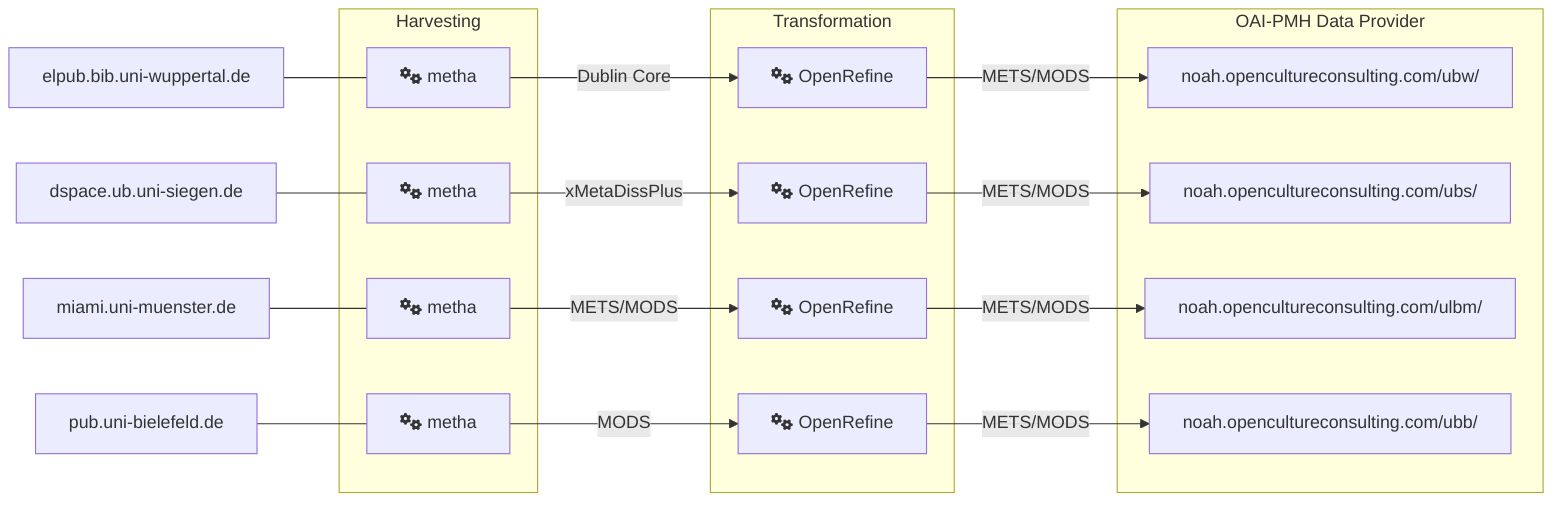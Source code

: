 graph LR
wuppertal[elpub.bib.uni-wuppertal.de] --- metha_wuppertal
click wuppertal "http://elpub.bib.uni-wuppertal.de/servlets/OAIDataProvider?verb=ListRecords&metadataPrefix=oai_dc" _blank
siegen[dspace.ub.uni-siegen.de] --- metha_siegen
click siegen "https://dspace.ub.uni-siegen.de/oai/request?verb=ListRecords&metadataPrefix=xMetaDissPlus" _blank
muenster[miami.uni-muenster.de] --- metha_muenster
click muenster "https://repositorium.uni-muenster.de/oai/miami?verb=ListRecords&metadataPrefix=mets" _blank
bielefeld[pub.uni-bielefeld.de] --- metha_bielefeld
click bielefeld "https://pub.uni-bielefeld.de/oai?verb=ListRecords&metadataPrefix=mods&set=open_access" _blank
subgraph Harvesting
metha_wuppertal["fa:fa-cogs metha"]
metha_siegen["fa:fa-cogs metha"]
metha_muenster["fa:fa-cogs metha"]
metha_bielefeld["fa:fa-cogs metha"]
end
subgraph Transformation
metha_wuppertal  -->|Dublin Core| refine_wuppertal[fa:fa-cogs OpenRefine]
metha_siegen -->|xMetaDissPlus| refine_siegen[fa:fa-cogs OpenRefine]
metha_muenster  -->|METS/MODS| refine_muenster[fa:fa-cogs OpenRefine]
metha_bielefeld  -->|MODS| refine_bielefeld[fa:fa-cogs OpenRefine]
end
subgraph OAI-PMH Data Provider
refine_wuppertal -->|METS/MODS| oai_wuppertal["noah.opencultureconsulting.com/ubw/"]
click oai_wuppertal "https://noah.opencultureconsulting.com/ubw/?verb=ListRecords&metadataPrefix=mets" _blank
refine_siegen -->|METS/MODS| oai_siegen["noah.opencultureconsulting.com/ubs/"]
click oai_siegen "https://noah.opencultureconsulting.com/ubs/?verb=ListRecords&metadataPrefix=mets" _blank
refine_muenster -->|METS/MODS| oai_muenster["noah.opencultureconsulting.com/ulbm/"]
click oai_muenster "https://noah.opencultureconsulting.com/ubm/?verb=ListRecords&metadataPrefix=mets" _blank
refine_bielefeld -->|METS/MODS| oai_bielefeld["noah.opencultureconsulting.com/ubb/"]
click oai_bielefeld "https://noah.opencultureconsulting.com/ubb/?verb=ListRecords&metadataPrefix=mets" _blank
end